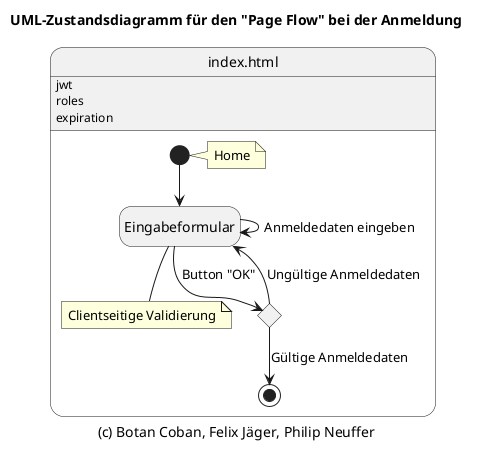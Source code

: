 @startuml anmeldung

hide empty description

title UML-Zustandsdiagramm für den "Page Flow" bei der Anmeldung
caption (c) Botan Coban, Felix Jäger, Philip Neuffer

state "index.html" as index {
index : jwt
index : roles
index : expiration

[*] --> Eingabeformular
note "Home" as note
[*] -right-> note
Eingabeformular --> Eingabeformular : Anmeldedaten eingeben
note "Clientseitige Validierung" as note2
Eingabeformular --> note2

state c <<choice>>
Eingabeformular --> c : Button "OK"
c -up-> Eingabeformular: Ungültige Anmeldedaten

c --> [*]: Gültige Anmeldedaten
}

@enduml
